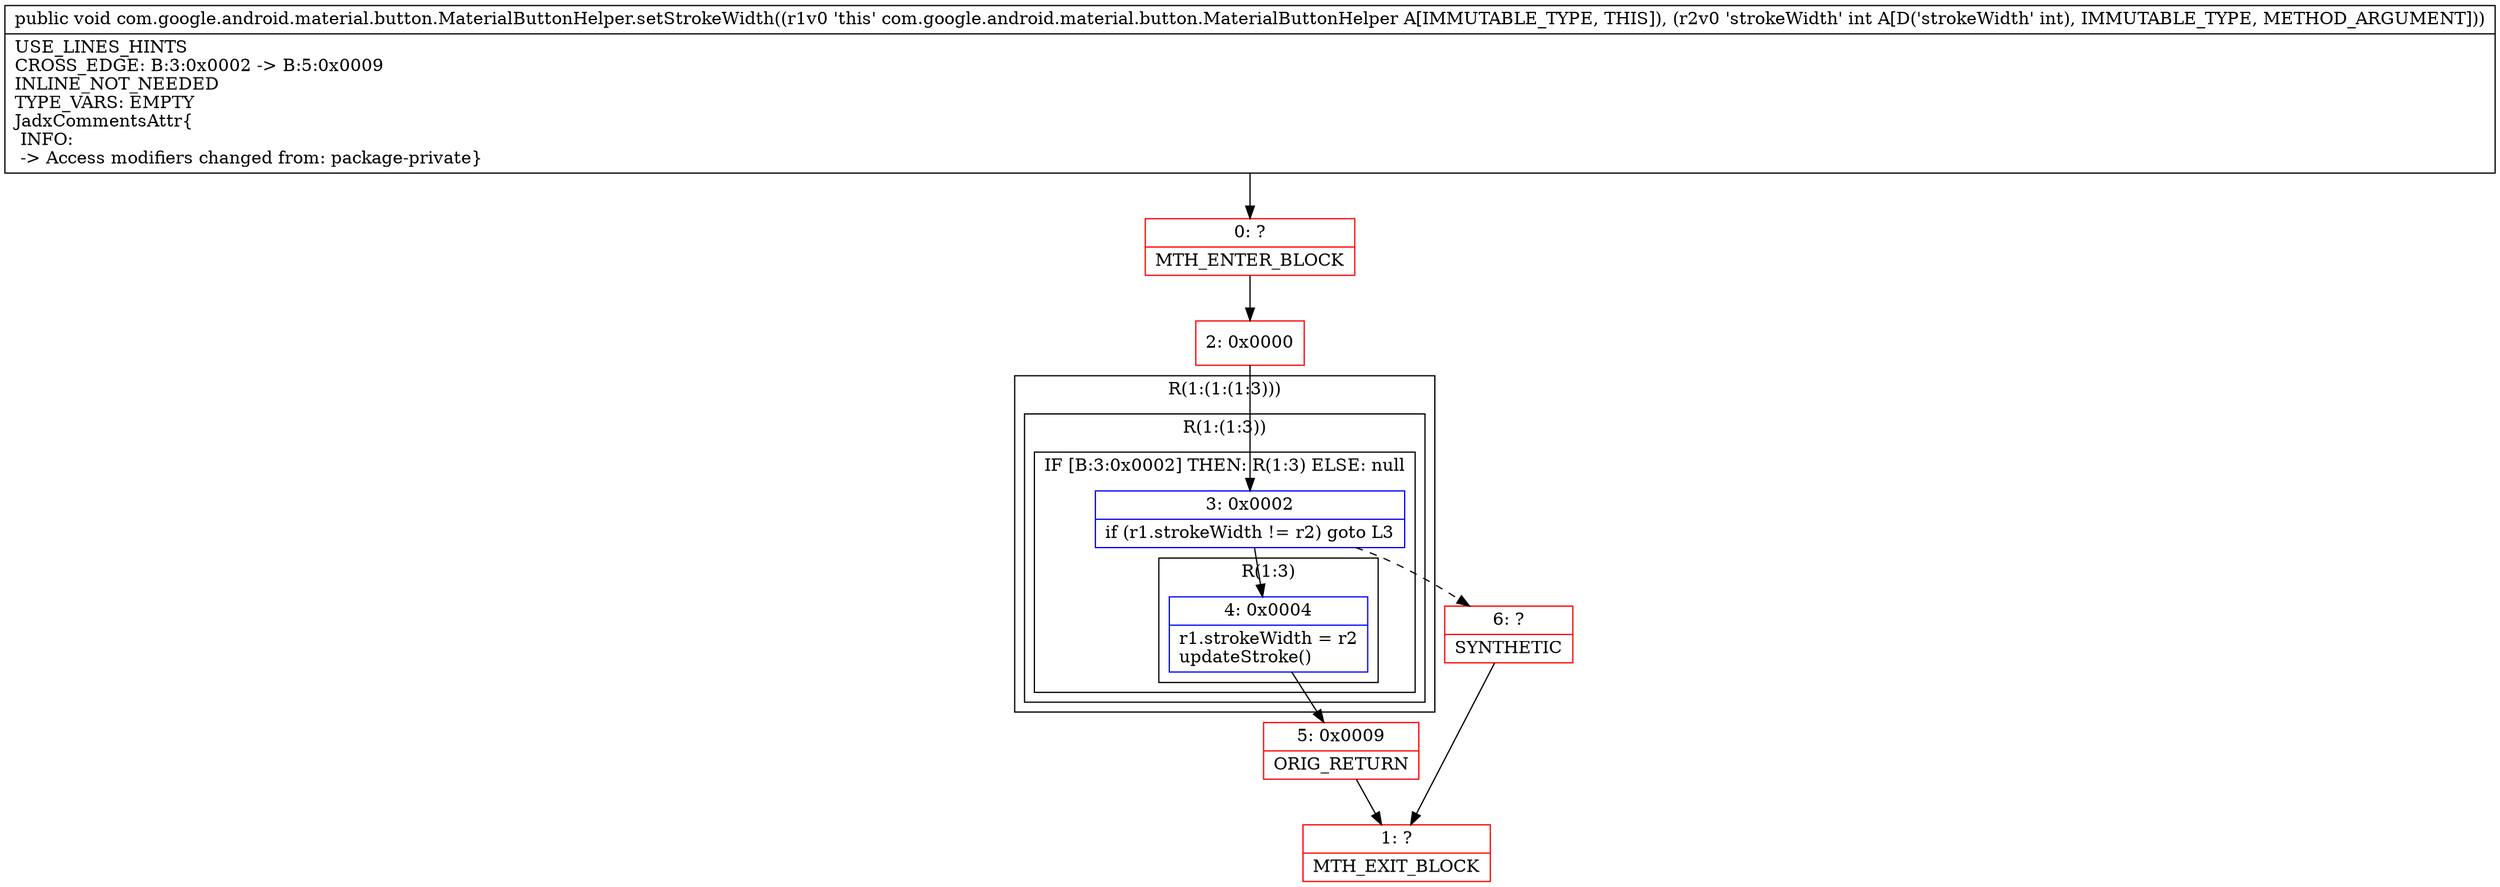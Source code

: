 digraph "CFG forcom.google.android.material.button.MaterialButtonHelper.setStrokeWidth(I)V" {
subgraph cluster_Region_1777218287 {
label = "R(1:(1:(1:3)))";
node [shape=record,color=blue];
subgraph cluster_Region_1507862504 {
label = "R(1:(1:3))";
node [shape=record,color=blue];
subgraph cluster_IfRegion_990317376 {
label = "IF [B:3:0x0002] THEN: R(1:3) ELSE: null";
node [shape=record,color=blue];
Node_3 [shape=record,label="{3\:\ 0x0002|if (r1.strokeWidth != r2) goto L3\l}"];
subgraph cluster_Region_960556496 {
label = "R(1:3)";
node [shape=record,color=blue];
Node_4 [shape=record,label="{4\:\ 0x0004|r1.strokeWidth = r2\lupdateStroke()\l}"];
}
}
}
}
Node_0 [shape=record,color=red,label="{0\:\ ?|MTH_ENTER_BLOCK\l}"];
Node_2 [shape=record,color=red,label="{2\:\ 0x0000}"];
Node_5 [shape=record,color=red,label="{5\:\ 0x0009|ORIG_RETURN\l}"];
Node_1 [shape=record,color=red,label="{1\:\ ?|MTH_EXIT_BLOCK\l}"];
Node_6 [shape=record,color=red,label="{6\:\ ?|SYNTHETIC\l}"];
MethodNode[shape=record,label="{public void com.google.android.material.button.MaterialButtonHelper.setStrokeWidth((r1v0 'this' com.google.android.material.button.MaterialButtonHelper A[IMMUTABLE_TYPE, THIS]), (r2v0 'strokeWidth' int A[D('strokeWidth' int), IMMUTABLE_TYPE, METHOD_ARGUMENT]))  | USE_LINES_HINTS\lCROSS_EDGE: B:3:0x0002 \-\> B:5:0x0009\lINLINE_NOT_NEEDED\lTYPE_VARS: EMPTY\lJadxCommentsAttr\{\l INFO: \l \-\> Access modifiers changed from: package\-private\}\l}"];
MethodNode -> Node_0;Node_3 -> Node_4;
Node_3 -> Node_6[style=dashed];
Node_4 -> Node_5;
Node_0 -> Node_2;
Node_2 -> Node_3;
Node_5 -> Node_1;
Node_6 -> Node_1;
}


